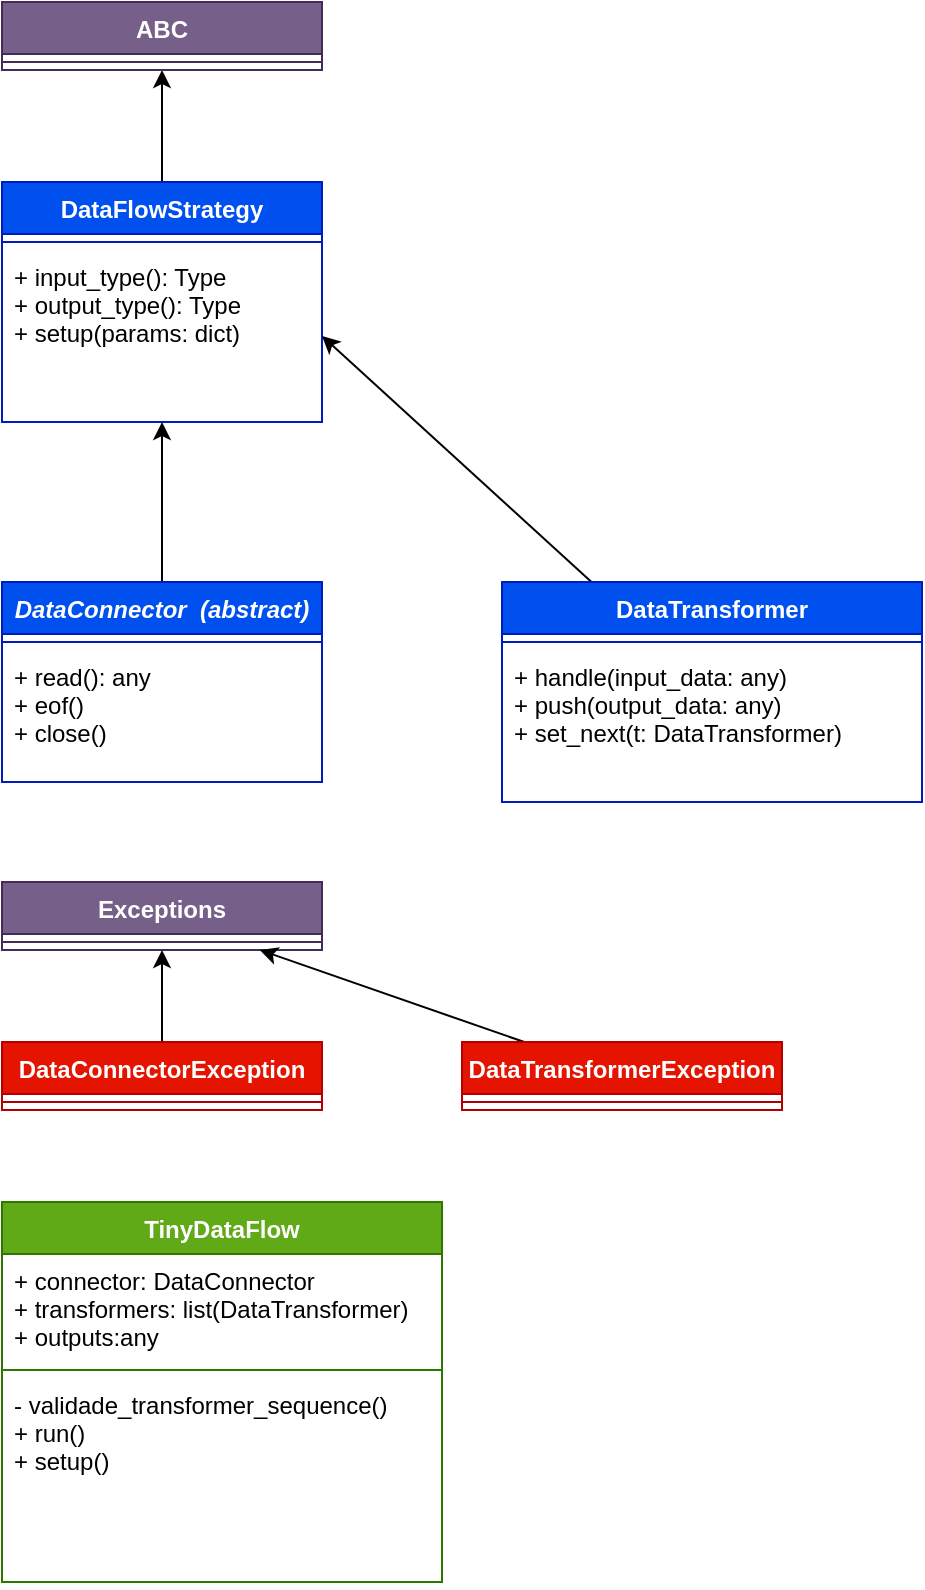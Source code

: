 <mxfile>
    <diagram id="9o6zD_I7GCgYv7iqXlfc" name="Core">
        <mxGraphModel dx="1339" dy="602" grid="1" gridSize="10" guides="1" tooltips="1" connect="1" arrows="1" fold="1" page="1" pageScale="1" pageWidth="850" pageHeight="1100" math="0" shadow="0">
            <root>
                <mxCell id="0"/>
                <mxCell id="1" parent="0"/>
                <mxCell id="kPGwfBIizZspH16Zuf63-42" style="edgeStyle=none;html=1;entryX=0.5;entryY=1;entryDx=0;entryDy=0;" parent="1" source="2" target="kPGwfBIizZspH16Zuf63-36" edge="1">
                    <mxGeometry relative="1" as="geometry"/>
                </mxCell>
                <mxCell id="2" value="DataFlowStrategy" style="swimlane;fontStyle=1;align=center;verticalAlign=top;childLayout=stackLayout;horizontal=1;startSize=26;horizontalStack=0;resizeParent=1;resizeParentMax=0;resizeLast=0;collapsible=1;marginBottom=0;fillColor=#0050ef;fontColor=#ffffff;strokeColor=#001DBC;" parent="1" vertex="1">
                    <mxGeometry x="120" y="130" width="160" height="120" as="geometry"/>
                </mxCell>
                <mxCell id="4" value="" style="line;strokeWidth=1;fillColor=none;align=left;verticalAlign=middle;spacingTop=-1;spacingLeft=3;spacingRight=3;rotatable=0;labelPosition=right;points=[];portConstraint=eastwest;strokeColor=inherit;" parent="2" vertex="1">
                    <mxGeometry y="26" width="160" height="8" as="geometry"/>
                </mxCell>
                <mxCell id="5" value="+ input_type(): Type&#10;+ output_type(): Type&#10;+ setup(params: dict)&#10;" style="text;strokeColor=none;fillColor=none;align=left;verticalAlign=top;spacingLeft=4;spacingRight=4;overflow=hidden;rotatable=0;points=[[0,0.5],[1,0.5]];portConstraint=eastwest;" parent="2" vertex="1">
                    <mxGeometry y="34" width="160" height="86" as="geometry"/>
                </mxCell>
                <mxCell id="10" style="edgeStyle=none;html=1;exitX=0.5;exitY=0;exitDx=0;exitDy=0;" parent="1" source="6" target="5" edge="1">
                    <mxGeometry relative="1" as="geometry">
                        <mxPoint x="210" y="400" as="sourcePoint"/>
                    </mxGeometry>
                </mxCell>
                <mxCell id="6" value="DataConnector  (abstract)" style="swimlane;fontStyle=3;align=center;verticalAlign=top;childLayout=stackLayout;horizontal=1;startSize=26;horizontalStack=0;resizeParent=1;resizeParentMax=0;resizeLast=0;collapsible=1;marginBottom=0;fillColor=#0050ef;fontColor=#ffffff;strokeColor=#001DBC;" parent="1" vertex="1">
                    <mxGeometry x="120" y="330" width="160" height="100" as="geometry"/>
                </mxCell>
                <mxCell id="8" value="" style="line;strokeWidth=1;fillColor=none;align=left;verticalAlign=middle;spacingTop=-1;spacingLeft=3;spacingRight=3;rotatable=0;labelPosition=right;points=[];portConstraint=eastwest;strokeColor=inherit;" parent="6" vertex="1">
                    <mxGeometry y="26" width="160" height="8" as="geometry"/>
                </mxCell>
                <mxCell id="9" value="+ read(): any&#10;+ eof() &#10;+ close() " style="text;strokeColor=none;fillColor=none;align=left;verticalAlign=top;spacingLeft=4;spacingRight=4;overflow=hidden;rotatable=0;points=[[0,0.5],[1,0.5]];portConstraint=eastwest;" parent="6" vertex="1">
                    <mxGeometry y="34" width="160" height="66" as="geometry"/>
                </mxCell>
                <mxCell id="kPGwfBIizZspH16Zuf63-36" value="ABC" style="swimlane;fontStyle=1;align=center;verticalAlign=top;childLayout=stackLayout;horizontal=1;startSize=26;horizontalStack=0;resizeParent=1;resizeParentMax=0;resizeLast=0;collapsible=1;marginBottom=0;fillColor=#76608a;fontColor=#ffffff;strokeColor=#432D57;" parent="1" vertex="1">
                    <mxGeometry x="120" y="40" width="160" height="34" as="geometry"/>
                </mxCell>
                <mxCell id="kPGwfBIizZspH16Zuf63-38" value="" style="line;strokeWidth=1;fillColor=none;align=left;verticalAlign=middle;spacingTop=-1;spacingLeft=3;spacingRight=3;rotatable=0;labelPosition=right;points=[];portConstraint=eastwest;strokeColor=inherit;" parent="kPGwfBIizZspH16Zuf63-36" vertex="1">
                    <mxGeometry y="26" width="160" height="8" as="geometry"/>
                </mxCell>
                <mxCell id="kPGwfBIizZspH16Zuf63-43" value="Exceptions" style="swimlane;fontStyle=1;align=center;verticalAlign=top;childLayout=stackLayout;horizontal=1;startSize=26;horizontalStack=0;resizeParent=1;resizeParentMax=0;resizeLast=0;collapsible=1;marginBottom=0;fillColor=#76608a;fontColor=#ffffff;strokeColor=#432D57;" parent="1" vertex="1">
                    <mxGeometry x="120" y="480" width="160" height="34" as="geometry"/>
                </mxCell>
                <mxCell id="kPGwfBIizZspH16Zuf63-44" value="" style="line;strokeWidth=1;fillColor=none;align=left;verticalAlign=middle;spacingTop=-1;spacingLeft=3;spacingRight=3;rotatable=0;labelPosition=right;points=[];portConstraint=eastwest;strokeColor=inherit;" parent="kPGwfBIizZspH16Zuf63-43" vertex="1">
                    <mxGeometry y="26" width="160" height="8" as="geometry"/>
                </mxCell>
                <mxCell id="kPGwfBIizZspH16Zuf63-47" style="edgeStyle=none;html=1;" parent="1" source="kPGwfBIizZspH16Zuf63-45" target="kPGwfBIizZspH16Zuf63-43" edge="1">
                    <mxGeometry relative="1" as="geometry"/>
                </mxCell>
                <mxCell id="kPGwfBIizZspH16Zuf63-45" value="DataConnectorException" style="swimlane;fontStyle=1;align=center;verticalAlign=top;childLayout=stackLayout;horizontal=1;startSize=26;horizontalStack=0;resizeParent=1;resizeParentMax=0;resizeLast=0;collapsible=1;marginBottom=0;fillColor=#e51400;fontColor=#ffffff;strokeColor=#B20000;" parent="1" vertex="1">
                    <mxGeometry x="120" y="560" width="160" height="34" as="geometry"/>
                </mxCell>
                <mxCell id="kPGwfBIizZspH16Zuf63-46" value="" style="line;strokeWidth=1;fillColor=none;align=left;verticalAlign=middle;spacingTop=-1;spacingLeft=3;spacingRight=3;rotatable=0;labelPosition=right;points=[];portConstraint=eastwest;strokeColor=inherit;" parent="kPGwfBIizZspH16Zuf63-45" vertex="1">
                    <mxGeometry y="26" width="160" height="8" as="geometry"/>
                </mxCell>
                <mxCell id="kPGwfBIizZspH16Zuf63-50" style="edgeStyle=none;html=1;" parent="1" source="kPGwfBIizZspH16Zuf63-48" target="kPGwfBIizZspH16Zuf63-43" edge="1">
                    <mxGeometry relative="1" as="geometry"/>
                </mxCell>
                <mxCell id="kPGwfBIizZspH16Zuf63-48" value="DataTransformerException" style="swimlane;fontStyle=1;align=center;verticalAlign=top;childLayout=stackLayout;horizontal=1;startSize=26;horizontalStack=0;resizeParent=1;resizeParentMax=0;resizeLast=0;collapsible=1;marginBottom=0;fillColor=#e51400;fontColor=#ffffff;strokeColor=#B20000;" parent="1" vertex="1">
                    <mxGeometry x="350" y="560" width="160" height="34" as="geometry"/>
                </mxCell>
                <mxCell id="kPGwfBIizZspH16Zuf63-49" value="" style="line;strokeWidth=1;fillColor=none;align=left;verticalAlign=middle;spacingTop=-1;spacingLeft=3;spacingRight=3;rotatable=0;labelPosition=right;points=[];portConstraint=eastwest;strokeColor=inherit;" parent="kPGwfBIizZspH16Zuf63-48" vertex="1">
                    <mxGeometry y="26" width="160" height="8" as="geometry"/>
                </mxCell>
                <mxCell id="uL01PIIRA5bi3CVU4V35-19" style="edgeStyle=none;html=1;entryX=1;entryY=0.5;entryDx=0;entryDy=0;" parent="1" source="uL01PIIRA5bi3CVU4V35-16" target="5" edge="1">
                    <mxGeometry relative="1" as="geometry"/>
                </mxCell>
                <mxCell id="uL01PIIRA5bi3CVU4V35-16" value="DataTransformer" style="swimlane;fontStyle=1;align=center;verticalAlign=top;childLayout=stackLayout;horizontal=1;startSize=26;horizontalStack=0;resizeParent=1;resizeParentMax=0;resizeLast=0;collapsible=1;marginBottom=0;fillColor=#0050ef;fontColor=#ffffff;strokeColor=#001DBC;" parent="1" vertex="1">
                    <mxGeometry x="370" y="330" width="210" height="110" as="geometry"/>
                </mxCell>
                <mxCell id="uL01PIIRA5bi3CVU4V35-17" value="" style="line;strokeWidth=1;fillColor=none;align=left;verticalAlign=middle;spacingTop=-1;spacingLeft=3;spacingRight=3;rotatable=0;labelPosition=right;points=[];portConstraint=eastwest;strokeColor=inherit;" parent="uL01PIIRA5bi3CVU4V35-16" vertex="1">
                    <mxGeometry y="26" width="210" height="8" as="geometry"/>
                </mxCell>
                <mxCell id="uL01PIIRA5bi3CVU4V35-18" value="+ handle(input_data: any)&#10;+ push(output_data: any)&#10;+ set_next(t: DataTransformer)" style="text;strokeColor=none;fillColor=none;align=left;verticalAlign=top;spacingLeft=4;spacingRight=4;overflow=hidden;rotatable=0;points=[[0,0.5],[1,0.5]];portConstraint=eastwest;" parent="uL01PIIRA5bi3CVU4V35-16" vertex="1">
                    <mxGeometry y="34" width="210" height="76" as="geometry"/>
                </mxCell>
                <mxCell id="FN9m3S5hiY-fJqYem5-X-10" value="TinyDataFlow" style="swimlane;fontStyle=1;align=center;verticalAlign=top;childLayout=stackLayout;horizontal=1;startSize=26;horizontalStack=0;resizeParent=1;resizeParentMax=0;resizeLast=0;collapsible=1;marginBottom=0;fillColor=#60a917;fontColor=#ffffff;strokeColor=#2D7600;" parent="1" vertex="1">
                    <mxGeometry x="120" y="640" width="220" height="190" as="geometry"/>
                </mxCell>
                <mxCell id="FN9m3S5hiY-fJqYem5-X-11" value="+ connector: DataConnector&#10;+ transformers: list(DataTransformer)&#10;+ outputs:any" style="text;strokeColor=none;fillColor=none;align=left;verticalAlign=top;spacingLeft=4;spacingRight=4;overflow=hidden;rotatable=0;points=[[0,0.5],[1,0.5]];portConstraint=eastwest;" parent="FN9m3S5hiY-fJqYem5-X-10" vertex="1">
                    <mxGeometry y="26" width="220" height="54" as="geometry"/>
                </mxCell>
                <mxCell id="FN9m3S5hiY-fJqYem5-X-12" value="" style="line;strokeWidth=1;fillColor=none;align=left;verticalAlign=middle;spacingTop=-1;spacingLeft=3;spacingRight=3;rotatable=0;labelPosition=right;points=[];portConstraint=eastwest;strokeColor=inherit;" parent="FN9m3S5hiY-fJqYem5-X-10" vertex="1">
                    <mxGeometry y="80" width="220" height="8" as="geometry"/>
                </mxCell>
                <mxCell id="FN9m3S5hiY-fJqYem5-X-13" value="- validade_transformer_sequence()&#10;+ run()&#10;+ setup()" style="text;strokeColor=none;fillColor=none;align=left;verticalAlign=top;spacingLeft=4;spacingRight=4;overflow=hidden;rotatable=0;points=[[0,0.5],[1,0.5]];portConstraint=eastwest;" parent="FN9m3S5hiY-fJqYem5-X-10" vertex="1">
                    <mxGeometry y="88" width="220" height="102" as="geometry"/>
                </mxCell>
            </root>
        </mxGraphModel>
    </diagram>
    <diagram id="OqujM7D-3f4KXzJd9amy" name="Readers">
        <mxGraphModel dx="1339" dy="602" grid="1" gridSize="10" guides="1" tooltips="1" connect="1" arrows="1" fold="1" page="1" pageScale="1" pageWidth="850" pageHeight="1100" math="0" shadow="0">
            <root>
                <mxCell id="0"/>
                <mxCell id="1" parent="0"/>
                <mxCell id="JBjdggkVPft1IAb_LH7c-1" value="DataConnector  (abstract)" style="swimlane;fontStyle=3;align=center;verticalAlign=top;childLayout=stackLayout;horizontal=1;startSize=26;horizontalStack=0;resizeParent=1;resizeParentMax=0;resizeLast=0;collapsible=1;marginBottom=0;fillColor=#0050ef;fontColor=#ffffff;strokeColor=#001DBC;" parent="1" vertex="1">
                    <mxGeometry x="40" y="40" width="160" height="100" as="geometry"/>
                </mxCell>
                <mxCell id="JBjdggkVPft1IAb_LH7c-2" value="" style="line;strokeWidth=1;fillColor=none;align=left;verticalAlign=middle;spacingTop=-1;spacingLeft=3;spacingRight=3;rotatable=0;labelPosition=right;points=[];portConstraint=eastwest;strokeColor=inherit;" parent="JBjdggkVPft1IAb_LH7c-1" vertex="1">
                    <mxGeometry y="26" width="160" height="8" as="geometry"/>
                </mxCell>
                <mxCell id="JBjdggkVPft1IAb_LH7c-3" value="+ read(): any&#10;+ eof() &#10;+ close() " style="text;strokeColor=none;fillColor=none;align=left;verticalAlign=top;spacingLeft=4;spacingRight=4;overflow=hidden;rotatable=0;points=[[0,0.5],[1,0.5]];portConstraint=eastwest;fontStyle=2;labelBackgroundColor=none;fontColor=#007FFF;" parent="JBjdggkVPft1IAb_LH7c-1" vertex="1">
                    <mxGeometry y="34" width="160" height="66" as="geometry"/>
                </mxCell>
                <mxCell id="JBjdggkVPft1IAb_LH7c-4" style="edgeStyle=none;html=1;" parent="1" source="JBjdggkVPft1IAb_LH7c-5" target="JBjdggkVPft1IAb_LH7c-3" edge="1">
                    <mxGeometry relative="1" as="geometry"/>
                </mxCell>
                <mxCell id="JBjdggkVPft1IAb_LH7c-5" value="StreamReader" style="swimlane;fontStyle=1;align=center;verticalAlign=top;childLayout=stackLayout;horizontal=1;startSize=26;horizontalStack=0;resizeParent=1;resizeParentMax=0;resizeLast=0;collapsible=1;marginBottom=0;fillColor=#60a917;fontColor=#ffffff;strokeColor=#2D7600;" parent="1" vertex="1">
                    <mxGeometry x="40" y="190" width="230" height="150" as="geometry"/>
                </mxCell>
                <mxCell id="JBjdggkVPft1IAb_LH7c-6" value="+ stream&#10;+ page_size" style="text;strokeColor=none;fillColor=none;align=left;verticalAlign=top;spacingLeft=4;spacingRight=4;overflow=hidden;rotatable=0;points=[[0,0.5],[1,0.5]];portConstraint=eastwest;" parent="JBjdggkVPft1IAb_LH7c-5" vertex="1">
                    <mxGeometry y="26" width="230" height="44" as="geometry"/>
                </mxCell>
                <mxCell id="JBjdggkVPft1IAb_LH7c-7" value="" style="line;strokeWidth=1;fillColor=none;align=left;verticalAlign=middle;spacingTop=-1;spacingLeft=3;spacingRight=3;rotatable=0;labelPosition=right;points=[];portConstraint=eastwest;strokeColor=inherit;" parent="JBjdggkVPft1IAb_LH7c-5" vertex="1">
                    <mxGeometry y="70" width="230" height="8" as="geometry"/>
                </mxCell>
                <mxCell id="JBjdggkVPft1IAb_LH7c-8" value="+ __init__(stream, page_size)&#10;+ read(): any&#10;+ eof()&#10;+ close()&#10;" style="text;strokeColor=none;fillColor=none;align=left;verticalAlign=top;spacingLeft=4;spacingRight=4;overflow=hidden;rotatable=0;points=[[0,0.5],[1,0.5]];portConstraint=eastwest;" parent="JBjdggkVPft1IAb_LH7c-5" vertex="1">
                    <mxGeometry y="78" width="230" height="72" as="geometry"/>
                </mxCell>
                <mxCell id="JBjdggkVPft1IAb_LH7c-9" style="edgeStyle=none;html=1;" parent="1" source="JBjdggkVPft1IAb_LH7c-10" target="JBjdggkVPft1IAb_LH7c-8" edge="1">
                    <mxGeometry relative="1" as="geometry"/>
                </mxCell>
                <mxCell id="JBjdggkVPft1IAb_LH7c-10" value="BufferedLineReader" style="swimlane;fontStyle=1;align=center;verticalAlign=top;childLayout=stackLayout;horizontal=1;startSize=26;horizontalStack=0;resizeParent=1;resizeParentMax=0;resizeLast=0;collapsible=1;marginBottom=0;fillColor=#60a917;fontColor=#ffffff;strokeColor=#2D7600;" parent="1" vertex="1">
                    <mxGeometry x="50" y="400" width="270" height="150" as="geometry"/>
                </mxCell>
                <mxCell id="JBjdggkVPft1IAb_LH7c-11" value="+ buffer_size = -1" style="text;strokeColor=none;fillColor=none;align=left;verticalAlign=top;spacingLeft=4;spacingRight=4;overflow=hidden;rotatable=0;points=[[0,0.5],[1,0.5]];portConstraint=eastwest;" parent="JBjdggkVPft1IAb_LH7c-10" vertex="1">
                    <mxGeometry y="26" width="270" height="26" as="geometry"/>
                </mxCell>
                <mxCell id="JBjdggkVPft1IAb_LH7c-12" value="" style="line;strokeWidth=1;fillColor=none;align=left;verticalAlign=middle;spacingTop=-1;spacingLeft=3;spacingRight=3;rotatable=0;labelPosition=right;points=[];portConstraint=eastwest;strokeColor=inherit;" parent="JBjdggkVPft1IAb_LH7c-10" vertex="1">
                    <mxGeometry y="52" width="270" height="8" as="geometry"/>
                </mxCell>
                <mxCell id="JBjdggkVPft1IAb_LH7c-13" value="+ __init__(filename, encoding, buffer_size)&#10;+ read(): str &#10;+ eof() &#10;" style="text;strokeColor=none;fillColor=none;align=left;verticalAlign=top;spacingLeft=4;spacingRight=4;overflow=hidden;rotatable=0;points=[[0,0.5],[1,0.5]];portConstraint=eastwest;" parent="JBjdggkVPft1IAb_LH7c-10" vertex="1">
                    <mxGeometry y="60" width="270" height="90" as="geometry"/>
                </mxCell>
                <mxCell id="zKHan-ep9xxie2JSd3z5-5" style="edgeStyle=none;html=1;fontColor=#007FFF;" parent="1" source="zKHan-ep9xxie2JSd3z5-1" target="JBjdggkVPft1IAb_LH7c-13" edge="1">
                    <mxGeometry relative="1" as="geometry"/>
                </mxCell>
                <mxCell id="zKHan-ep9xxie2JSd3z5-1" value="LineArrayReader" style="swimlane;fontStyle=1;align=center;verticalAlign=top;childLayout=stackLayout;horizontal=1;startSize=26;horizontalStack=0;resizeParent=1;resizeParentMax=0;resizeLast=0;collapsible=1;marginBottom=0;fillColor=#60a917;fontColor=#ffffff;strokeColor=#2D7600;" parent="1" vertex="1">
                    <mxGeometry x="50" y="620" width="320" height="120" as="geometry"/>
                </mxCell>
                <mxCell id="zKHan-ep9xxie2JSd3z5-2" value="+ number_of_lines = -1" style="text;strokeColor=none;fillColor=none;align=left;verticalAlign=top;spacingLeft=4;spacingRight=4;overflow=hidden;rotatable=0;points=[[0,0.5],[1,0.5]];portConstraint=eastwest;" parent="zKHan-ep9xxie2JSd3z5-1" vertex="1">
                    <mxGeometry y="26" width="320" height="26" as="geometry"/>
                </mxCell>
                <mxCell id="zKHan-ep9xxie2JSd3z5-3" value="" style="line;strokeWidth=1;fillColor=none;align=left;verticalAlign=middle;spacingTop=-1;spacingLeft=3;spacingRight=3;rotatable=0;labelPosition=right;points=[];portConstraint=eastwest;strokeColor=inherit;" parent="zKHan-ep9xxie2JSd3z5-1" vertex="1">
                    <mxGeometry y="52" width="320" height="8" as="geometry"/>
                </mxCell>
                <mxCell id="zKHan-ep9xxie2JSd3z5-4" value="+ __init__(filename, encoding, number_of_lines)&#10;+ read(): list[str] &#10;" style="text;strokeColor=none;fillColor=none;align=left;verticalAlign=top;spacingLeft=4;spacingRight=4;overflow=hidden;rotatable=0;points=[[0,0.5],[1,0.5]];portConstraint=eastwest;" parent="zKHan-ep9xxie2JSd3z5-1" vertex="1">
                    <mxGeometry y="60" width="320" height="60" as="geometry"/>
                </mxCell>
                <mxCell id="IkLZ6FiGFoK_jD145xmw-5" style="edgeStyle=none;html=1;" parent="1" source="IkLZ6FiGFoK_jD145xmw-1" target="JBjdggkVPft1IAb_LH7c-13" edge="1">
                    <mxGeometry relative="1" as="geometry"/>
                </mxCell>
                <mxCell id="IkLZ6FiGFoK_jD145xmw-1" value="CSVReader" style="swimlane;fontStyle=1;align=center;verticalAlign=top;childLayout=stackLayout;horizontal=1;startSize=26;horizontalStack=0;resizeParent=1;resizeParentMax=0;resizeLast=0;collapsible=1;marginBottom=0;fillColor=#60a917;fontColor=#ffffff;strokeColor=#2D7600;" parent="1" vertex="1">
                    <mxGeometry x="400" y="620" width="320" height="120" as="geometry"/>
                </mxCell>
                <mxCell id="IkLZ6FiGFoK_jD145xmw-2" value="+ delimiter = '&quot;;&quot;" style="text;strokeColor=none;fillColor=none;align=left;verticalAlign=top;spacingLeft=4;spacingRight=4;overflow=hidden;rotatable=0;points=[[0,0.5],[1,0.5]];portConstraint=eastwest;" parent="IkLZ6FiGFoK_jD145xmw-1" vertex="1">
                    <mxGeometry y="26" width="320" height="26" as="geometry"/>
                </mxCell>
                <mxCell id="IkLZ6FiGFoK_jD145xmw-3" value="" style="line;strokeWidth=1;fillColor=none;align=left;verticalAlign=middle;spacingTop=-1;spacingLeft=3;spacingRight=3;rotatable=0;labelPosition=right;points=[];portConstraint=eastwest;strokeColor=inherit;" parent="IkLZ6FiGFoK_jD145xmw-1" vertex="1">
                    <mxGeometry y="52" width="320" height="8" as="geometry"/>
                </mxCell>
                <mxCell id="IkLZ6FiGFoK_jD145xmw-4" value="+ __init__(filename, encoding, delimiter)&#10;+ read(): list[str]&#10;" style="text;strokeColor=none;fillColor=none;align=left;verticalAlign=top;spacingLeft=4;spacingRight=4;overflow=hidden;rotatable=0;points=[[0,0.5],[1,0.5]];portConstraint=eastwest;" parent="IkLZ6FiGFoK_jD145xmw-1" vertex="1">
                    <mxGeometry y="60" width="320" height="60" as="geometry"/>
                </mxCell>
            </root>
        </mxGraphModel>
    </diagram>
    <diagram id="C-n0rzDCbK6zl30GqEJ7" name="Selectors">
        <mxGraphModel dx="1339" dy="602" grid="1" gridSize="10" guides="1" tooltips="1" connect="1" arrows="1" fold="1" page="1" pageScale="1" pageWidth="850" pageHeight="1100" math="0" shadow="0">
            <root>
                <mxCell id="0"/>
                <mxCell id="1" parent="0"/>
                <mxCell id="YxCEazYeJTHOaeWysZzV-1" value="DataConnector  (abstract)" style="swimlane;fontStyle=3;align=center;verticalAlign=top;childLayout=stackLayout;horizontal=1;startSize=26;horizontalStack=0;resizeParent=1;resizeParentMax=0;resizeLast=0;collapsible=1;marginBottom=0;fillColor=#0050ef;fontColor=#ffffff;strokeColor=#001DBC;" parent="1" vertex="1">
                    <mxGeometry x="40" y="40" width="160" height="100" as="geometry"/>
                </mxCell>
                <mxCell id="YxCEazYeJTHOaeWysZzV-2" value="" style="line;strokeWidth=1;fillColor=none;align=left;verticalAlign=middle;spacingTop=-1;spacingLeft=3;spacingRight=3;rotatable=0;labelPosition=right;points=[];portConstraint=eastwest;strokeColor=inherit;" parent="YxCEazYeJTHOaeWysZzV-1" vertex="1">
                    <mxGeometry y="26" width="160" height="8" as="geometry"/>
                </mxCell>
                <mxCell id="YxCEazYeJTHOaeWysZzV-3" value="+ read(): any&#10;+ eof() &#10;+ close() " style="text;strokeColor=none;fillColor=none;align=left;verticalAlign=top;spacingLeft=4;spacingRight=4;overflow=hidden;rotatable=0;points=[[0,0.5],[1,0.5]];portConstraint=eastwest;fontStyle=2;labelBackgroundColor=none;fontColor=#007FFF;" parent="YxCEazYeJTHOaeWysZzV-1" vertex="1">
                    <mxGeometry y="34" width="160" height="66" as="geometry"/>
                </mxCell>
                <mxCell id="teODiVTp39xnvgrmMaXJ-13" style="edgeStyle=none;html=1;fontColor=#FFFFFF;" parent="1" source="teODiVTp39xnvgrmMaXJ-9" target="YxCEazYeJTHOaeWysZzV-3" edge="1">
                    <mxGeometry relative="1" as="geometry"/>
                </mxCell>
                <mxCell id="teODiVTp39xnvgrmMaXJ-9" value="DataSelector (abstract)" style="swimlane;fontStyle=1;align=center;verticalAlign=top;childLayout=stackLayout;horizontal=1;startSize=26;horizontalStack=0;resizeParent=1;resizeParentMax=0;resizeLast=0;collapsible=1;marginBottom=0;labelBackgroundColor=none;fontColor=#ffffff;fillColor=#0050ef;strokeColor=#001DBC;" parent="1" vertex="1">
                    <mxGeometry x="40" y="180" width="160" height="120" as="geometry"/>
                </mxCell>
                <mxCell id="teODiVTp39xnvgrmMaXJ-10" value="- _eof = False" style="text;strokeColor=none;fillColor=none;align=left;verticalAlign=top;spacingLeft=4;spacingRight=4;overflow=hidden;rotatable=0;points=[[0,0.5],[1,0.5]];portConstraint=eastwest;labelBackgroundColor=none;fontColor=#FFFFFF;" parent="teODiVTp39xnvgrmMaXJ-9" vertex="1">
                    <mxGeometry y="26" width="160" height="26" as="geometry"/>
                </mxCell>
                <mxCell id="teODiVTp39xnvgrmMaXJ-11" value="" style="line;strokeWidth=1;fillColor=none;align=left;verticalAlign=middle;spacingTop=-1;spacingLeft=3;spacingRight=3;rotatable=0;labelPosition=right;points=[];portConstraint=eastwest;strokeColor=inherit;labelBackgroundColor=none;fontColor=#FFFFFF;" parent="teODiVTp39xnvgrmMaXJ-9" vertex="1">
                    <mxGeometry y="52" width="160" height="8" as="geometry"/>
                </mxCell>
                <mxCell id="teODiVTp39xnvgrmMaXJ-12" value="+ select(criteria: any): any&#10;+ eof()&#10;+ close()" style="text;strokeColor=none;fillColor=none;align=left;verticalAlign=top;spacingLeft=4;spacingRight=4;overflow=hidden;rotatable=0;points=[[0,0.5],[1,0.5]];portConstraint=eastwest;labelBackgroundColor=none;fontColor=#FFFFFF;" parent="teODiVTp39xnvgrmMaXJ-9" vertex="1">
                    <mxGeometry y="60" width="160" height="60" as="geometry"/>
                </mxCell>
                <mxCell id="pEpP23E-uvhJvsJCU4KH-5" style="edgeStyle=none;html=1;" parent="1" source="pEpP23E-uvhJvsJCU4KH-1" target="teODiVTp39xnvgrmMaXJ-12" edge="1">
                    <mxGeometry relative="1" as="geometry"/>
                </mxCell>
                <mxCell id="pEpP23E-uvhJvsJCU4KH-1" value="FileListSelector" style="swimlane;fontStyle=1;align=center;verticalAlign=top;childLayout=stackLayout;horizontal=1;startSize=26;horizontalStack=0;resizeParent=1;resizeParentMax=0;resizeLast=0;collapsible=1;marginBottom=0;fillColor=#60a917;fontColor=#ffffff;strokeColor=#2D7600;" parent="1" vertex="1">
                    <mxGeometry x="40" y="350" width="320" height="120" as="geometry"/>
                </mxCell>
                <mxCell id="pEpP23E-uvhJvsJCU4KH-2" value="- criteria: dict" style="text;strokeColor=none;fillColor=none;align=left;verticalAlign=top;spacingLeft=4;spacingRight=4;overflow=hidden;rotatable=0;points=[[0,0.5],[1,0.5]];portConstraint=eastwest;" parent="pEpP23E-uvhJvsJCU4KH-1" vertex="1">
                    <mxGeometry y="26" width="320" height="26" as="geometry"/>
                </mxCell>
                <mxCell id="pEpP23E-uvhJvsJCU4KH-3" value="" style="line;strokeWidth=1;fillColor=none;align=left;verticalAlign=middle;spacingTop=-1;spacingLeft=3;spacingRight=3;rotatable=0;labelPosition=right;points=[];portConstraint=eastwest;strokeColor=inherit;" parent="pEpP23E-uvhJvsJCU4KH-1" vertex="1">
                    <mxGeometry y="52" width="320" height="8" as="geometry"/>
                </mxCell>
                <mxCell id="pEpP23E-uvhJvsJCU4KH-4" value="+ __init__(from_path, file_ext)&#10;+ read(): list[str]&#10;+ select(criteria: dict): list[str]&#10;" style="text;strokeColor=none;fillColor=none;align=left;verticalAlign=top;spacingLeft=4;spacingRight=4;overflow=hidden;rotatable=0;points=[[0,0.5],[1,0.5]];portConstraint=eastwest;" parent="pEpP23E-uvhJvsJCU4KH-1" vertex="1">
                    <mxGeometry y="60" width="320" height="60" as="geometry"/>
                </mxCell>
            </root>
        </mxGraphModel>
    </diagram>
    <diagram id="pPDgprwgcVbF1qzJJLTe" name="Basic Transformers">
        <mxGraphModel dx="1339" dy="602" grid="1" gridSize="10" guides="1" tooltips="1" connect="1" arrows="1" fold="1" page="1" pageScale="1" pageWidth="850" pageHeight="1100" math="0" shadow="0">
            <root>
                <mxCell id="0"/>
                <mxCell id="1" parent="0"/>
                <mxCell id="AgrVLviHi2u-4qjrBHGn-1" value="DataTransformer" style="swimlane;fontStyle=1;align=center;verticalAlign=top;childLayout=stackLayout;horizontal=1;startSize=26;horizontalStack=0;resizeParent=1;resizeParentMax=0;resizeLast=0;collapsible=1;marginBottom=0;fillColor=#0050ef;fontColor=#ffffff;strokeColor=#001DBC;" parent="1" vertex="1">
                    <mxGeometry x="40" y="40" width="210" height="110" as="geometry"/>
                </mxCell>
                <mxCell id="AgrVLviHi2u-4qjrBHGn-2" value="" style="line;strokeWidth=1;fillColor=none;align=left;verticalAlign=middle;spacingTop=-1;spacingLeft=3;spacingRight=3;rotatable=0;labelPosition=right;points=[];portConstraint=eastwest;strokeColor=inherit;" parent="AgrVLviHi2u-4qjrBHGn-1" vertex="1">
                    <mxGeometry y="26" width="210" height="8" as="geometry"/>
                </mxCell>
                <mxCell id="AgrVLviHi2u-4qjrBHGn-3" value="+ handle(input_data: any): any&#10;+ push(output_data: any): any&#10;+ set_next(t: DataTransformer)&#10;" style="text;strokeColor=none;fillColor=none;align=left;verticalAlign=top;spacingLeft=4;spacingRight=4;overflow=hidden;rotatable=0;points=[[0,0.5],[1,0.5]];portConstraint=eastwest;" parent="AgrVLviHi2u-4qjrBHGn-1" vertex="1">
                    <mxGeometry y="34" width="210" height="76" as="geometry"/>
                </mxCell>
                <mxCell id="NeUAl4EW2yDEy30QRvh4-5" style="edgeStyle=none;html=1;entryX=0.519;entryY=1.053;entryDx=0;entryDy=0;entryPerimeter=0;" parent="1" source="NeUAl4EW2yDEy30QRvh4-1" target="AgrVLviHi2u-4qjrBHGn-3" edge="1">
                    <mxGeometry relative="1" as="geometry"/>
                </mxCell>
                <mxCell id="NeUAl4EW2yDEy30QRvh4-1" value="ListToElemTransformer" style="swimlane;fontStyle=1;align=center;verticalAlign=top;childLayout=stackLayout;horizontal=1;startSize=26;horizontalStack=0;resizeParent=1;resizeParentMax=0;resizeLast=0;collapsible=1;marginBottom=0;fillColor=#60a917;fontColor=#ffffff;strokeColor=#2D7600;" parent="1" vertex="1">
                    <mxGeometry x="40" y="200" width="220" height="100" as="geometry"/>
                </mxCell>
                <mxCell id="NeUAl4EW2yDEy30QRvh4-2" value="+" style="text;strokeColor=none;fillColor=none;align=left;verticalAlign=top;spacingLeft=4;spacingRight=4;overflow=hidden;rotatable=0;points=[[0,0.5],[1,0.5]];portConstraint=eastwest;" parent="NeUAl4EW2yDEy30QRvh4-1" vertex="1">
                    <mxGeometry y="26" width="220" height="26" as="geometry"/>
                </mxCell>
                <mxCell id="NeUAl4EW2yDEy30QRvh4-3" value="" style="line;strokeWidth=1;fillColor=none;align=left;verticalAlign=middle;spacingTop=-1;spacingLeft=3;spacingRight=3;rotatable=0;labelPosition=right;points=[];portConstraint=eastwest;strokeColor=inherit;" parent="NeUAl4EW2yDEy30QRvh4-1" vertex="1">
                    <mxGeometry y="52" width="220" height="8" as="geometry"/>
                </mxCell>
                <mxCell id="NeUAl4EW2yDEy30QRvh4-4" value="+ handle(input_data: list): any&#10;" style="text;strokeColor=none;fillColor=none;align=left;verticalAlign=top;spacingLeft=4;spacingRight=4;overflow=hidden;rotatable=0;points=[[0,0.5],[1,0.5]];portConstraint=eastwest;" parent="NeUAl4EW2yDEy30QRvh4-1" vertex="1">
                    <mxGeometry y="60" width="220" height="40" as="geometry"/>
                </mxCell>
                <mxCell id="NeUAl4EW2yDEy30QRvh4-10" style="edgeStyle=none;html=1;entryX=0.8;entryY=0.987;entryDx=0;entryDy=0;entryPerimeter=0;" parent="1" source="NeUAl4EW2yDEy30QRvh4-6" target="AgrVLviHi2u-4qjrBHGn-3" edge="1">
                    <mxGeometry relative="1" as="geometry"/>
                </mxCell>
                <mxCell id="NeUAl4EW2yDEy30QRvh4-6" value="ListToDictTransformer" style="swimlane;fontStyle=1;align=center;verticalAlign=top;childLayout=stackLayout;horizontal=1;startSize=26;horizontalStack=0;resizeParent=1;resizeParentMax=0;resizeLast=0;collapsible=1;marginBottom=0;fillColor=#60a917;fontColor=#ffffff;strokeColor=#2D7600;" parent="1" vertex="1">
                    <mxGeometry x="300" y="200" width="220" height="100" as="geometry"/>
                </mxCell>
                <mxCell id="NeUAl4EW2yDEy30QRvh4-7" value="+ k_names" style="text;strokeColor=none;fillColor=none;align=left;verticalAlign=top;spacingLeft=4;spacingRight=4;overflow=hidden;rotatable=0;points=[[0,0.5],[1,0.5]];portConstraint=eastwest;" parent="NeUAl4EW2yDEy30QRvh4-6" vertex="1">
                    <mxGeometry y="26" width="220" height="26" as="geometry"/>
                </mxCell>
                <mxCell id="NeUAl4EW2yDEy30QRvh4-8" value="" style="line;strokeWidth=1;fillColor=none;align=left;verticalAlign=middle;spacingTop=-1;spacingLeft=3;spacingRight=3;rotatable=0;labelPosition=right;points=[];portConstraint=eastwest;strokeColor=inherit;" parent="NeUAl4EW2yDEy30QRvh4-6" vertex="1">
                    <mxGeometry y="52" width="220" height="8" as="geometry"/>
                </mxCell>
                <mxCell id="NeUAl4EW2yDEy30QRvh4-9" value="+ __init__(k_names: list)&#10;+ handle(input_data: list[str]): dict[str]" style="text;strokeColor=none;fillColor=none;align=left;verticalAlign=top;spacingLeft=4;spacingRight=4;overflow=hidden;rotatable=0;points=[[0,0.5],[1,0.5]];portConstraint=eastwest;" parent="NeUAl4EW2yDEy30QRvh4-6" vertex="1">
                    <mxGeometry y="60" width="220" height="40" as="geometry"/>
                </mxCell>
            </root>
        </mxGraphModel>
    </diagram>
    <diagram id="gs5gI74ETGnYoKciQPKN" name="Transformers">
        <mxGraphModel dx="1339" dy="602" grid="1" gridSize="10" guides="1" tooltips="1" connect="1" arrows="1" fold="1" page="1" pageScale="1" pageWidth="850" pageHeight="1100" math="0" shadow="0">
            <root>
                <mxCell id="0"/>
                <mxCell id="1" parent="0"/>
                <mxCell id="Ec_8T0yqt-OP5bCKXlmT-1" value="DataTransformer" style="swimlane;fontStyle=1;align=center;verticalAlign=top;childLayout=stackLayout;horizontal=1;startSize=26;horizontalStack=0;resizeParent=1;resizeParentMax=0;resizeLast=0;collapsible=1;marginBottom=0;fillColor=#0050ef;fontColor=#ffffff;strokeColor=#001DBC;" parent="1" vertex="1">
                    <mxGeometry x="40" y="40" width="210" height="110" as="geometry"/>
                </mxCell>
                <mxCell id="Ec_8T0yqt-OP5bCKXlmT-2" value="" style="line;strokeWidth=1;fillColor=none;align=left;verticalAlign=middle;spacingTop=-1;spacingLeft=3;spacingRight=3;rotatable=0;labelPosition=right;points=[];portConstraint=eastwest;strokeColor=inherit;" parent="Ec_8T0yqt-OP5bCKXlmT-1" vertex="1">
                    <mxGeometry y="26" width="210" height="8" as="geometry"/>
                </mxCell>
                <mxCell id="Ec_8T0yqt-OP5bCKXlmT-3" value="+ handle(input_data: any): any&#10;+ push(output_data: any): any&#10;+ set_next(t: DataTransformer)&#10;" style="text;strokeColor=none;fillColor=none;align=left;verticalAlign=top;spacingLeft=4;spacingRight=4;overflow=hidden;rotatable=0;points=[[0,0.5],[1,0.5]];portConstraint=eastwest;" parent="Ec_8T0yqt-OP5bCKXlmT-1" vertex="1">
                    <mxGeometry y="34" width="210" height="76" as="geometry"/>
                </mxCell>
                <mxCell id="1det0QbTS1bOkWLBstfa-2" style="edgeStyle=none;html=1;" parent="1" source="edsBkt3ZC94wkJsJEWO--1" target="Ec_8T0yqt-OP5bCKXlmT-3" edge="1">
                    <mxGeometry relative="1" as="geometry"/>
                </mxCell>
                <mxCell id="edsBkt3ZC94wkJsJEWO--1" value="StreamWriter" style="swimlane;fontStyle=1;align=center;verticalAlign=top;childLayout=stackLayout;horizontal=1;startSize=26;horizontalStack=0;resizeParent=1;resizeParentMax=0;resizeLast=0;collapsible=1;marginBottom=0;fillColor=#60a917;fontColor=#ffffff;strokeColor=#2D7600;" parent="1" vertex="1">
                    <mxGeometry x="40" y="190" width="230" height="100" as="geometry"/>
                </mxCell>
                <mxCell id="edsBkt3ZC94wkJsJEWO--2" value="+ output_stream" style="text;strokeColor=none;fillColor=none;align=left;verticalAlign=top;spacingLeft=4;spacingRight=4;overflow=hidden;rotatable=0;points=[[0,0.5],[1,0.5]];portConstraint=eastwest;" parent="edsBkt3ZC94wkJsJEWO--1" vertex="1">
                    <mxGeometry y="26" width="230" height="24" as="geometry"/>
                </mxCell>
                <mxCell id="edsBkt3ZC94wkJsJEWO--3" value="" style="line;strokeWidth=1;fillColor=none;align=left;verticalAlign=middle;spacingTop=-1;spacingLeft=3;spacingRight=3;rotatable=0;labelPosition=right;points=[];portConstraint=eastwest;strokeColor=inherit;" parent="edsBkt3ZC94wkJsJEWO--1" vertex="1">
                    <mxGeometry y="50" width="230" height="8" as="geometry"/>
                </mxCell>
                <mxCell id="edsBkt3ZC94wkJsJEWO--4" value="+ __init__(output_stream)&#10;+ handle(input_data: any): any" style="text;strokeColor=none;fillColor=none;align=left;verticalAlign=top;spacingLeft=4;spacingRight=4;overflow=hidden;rotatable=0;points=[[0,0.5],[1,0.5]];portConstraint=eastwest;" parent="edsBkt3ZC94wkJsJEWO--1" vertex="1">
                    <mxGeometry y="58" width="230" height="42" as="geometry"/>
                </mxCell>
                <mxCell id="1det0QbTS1bOkWLBstfa-1" style="edgeStyle=none;html=1;entryX=0.504;entryY=1.056;entryDx=0;entryDy=0;entryPerimeter=0;" parent="1" source="edsBkt3ZC94wkJsJEWO--5" target="edsBkt3ZC94wkJsJEWO--4" edge="1">
                    <mxGeometry relative="1" as="geometry"/>
                </mxCell>
                <mxCell id="edsBkt3ZC94wkJsJEWO--5" value="LineWriter" style="swimlane;fontStyle=1;align=center;verticalAlign=top;childLayout=stackLayout;horizontal=1;startSize=26;horizontalStack=0;resizeParent=1;resizeParentMax=0;resizeLast=0;collapsible=1;marginBottom=0;fillColor=#60a917;fontColor=#ffffff;strokeColor=#2D7600;" parent="1" vertex="1">
                    <mxGeometry x="40" y="320" width="230" height="110" as="geometry"/>
                </mxCell>
                <mxCell id="edsBkt3ZC94wkJsJEWO--6" value="+ output_file" style="text;strokeColor=none;fillColor=none;align=left;verticalAlign=top;spacingLeft=4;spacingRight=4;overflow=hidden;rotatable=0;points=[[0,0.5],[1,0.5]];portConstraint=eastwest;" parent="edsBkt3ZC94wkJsJEWO--5" vertex="1">
                    <mxGeometry y="26" width="230" height="24" as="geometry"/>
                </mxCell>
                <mxCell id="edsBkt3ZC94wkJsJEWO--7" value="" style="line;strokeWidth=1;fillColor=none;align=left;verticalAlign=middle;spacingTop=-1;spacingLeft=3;spacingRight=3;rotatable=0;labelPosition=right;points=[];portConstraint=eastwest;strokeColor=inherit;" parent="edsBkt3ZC94wkJsJEWO--5" vertex="1">
                    <mxGeometry y="50" width="230" height="8" as="geometry"/>
                </mxCell>
                <mxCell id="edsBkt3ZC94wkJsJEWO--8" value="+ __init__(filename)&#10;+ handle(input_data: str): str" style="text;strokeColor=none;fillColor=none;align=left;verticalAlign=top;spacingLeft=4;spacingRight=4;overflow=hidden;rotatable=0;points=[[0,0.5],[1,0.5]];portConstraint=eastwest;" parent="edsBkt3ZC94wkJsJEWO--5" vertex="1">
                    <mxGeometry y="58" width="230" height="52" as="geometry"/>
                </mxCell>
            </root>
        </mxGraphModel>
    </diagram>
</mxfile>